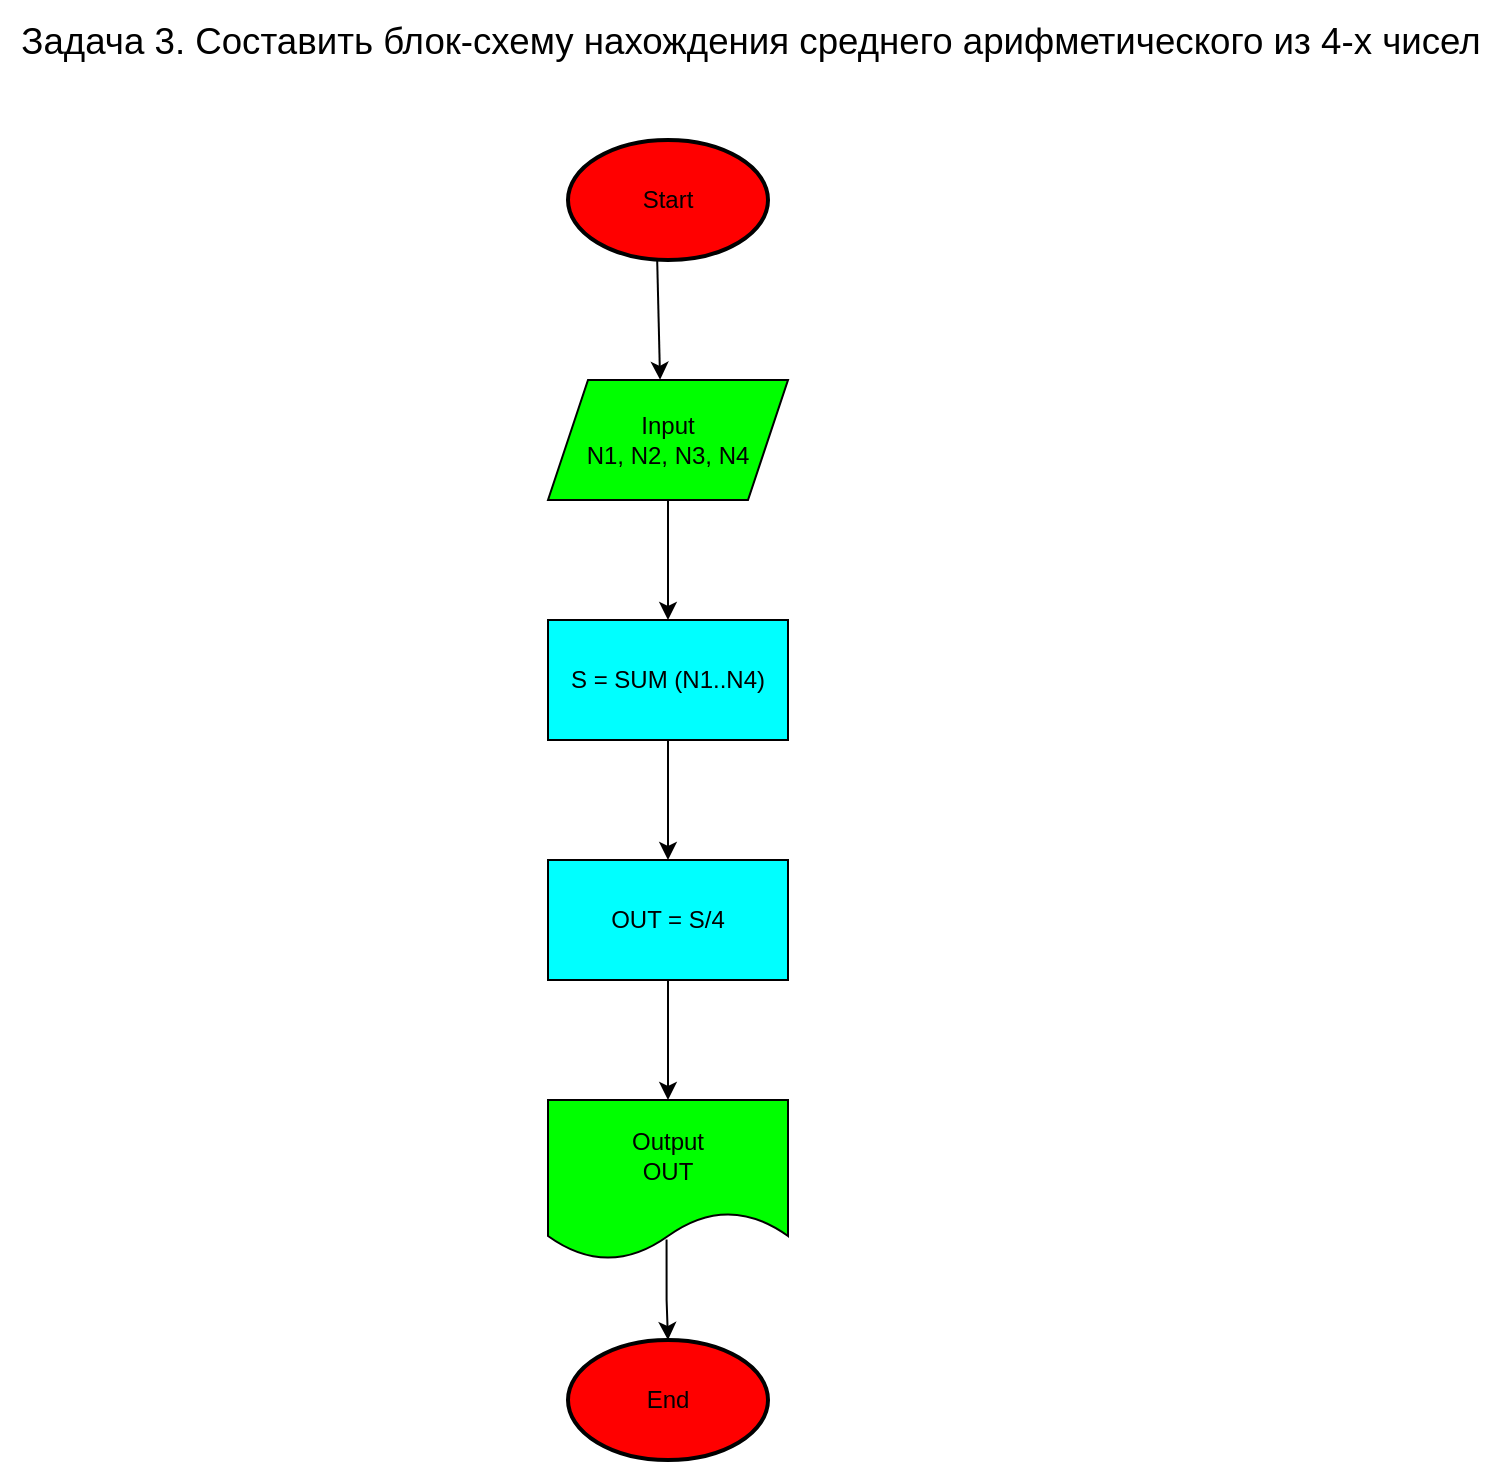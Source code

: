<mxfile version="20.2.0" type="github">
  <diagram id="C5RBs43oDa-KdzZeNtuy" name="Page-1">
    <mxGraphModel dx="914" dy="534" grid="1" gridSize="10" guides="1" tooltips="1" connect="1" arrows="1" fold="1" page="1" pageScale="1" pageWidth="827" pageHeight="1169" math="1" shadow="0">
      <root>
        <mxCell id="WIyWlLk6GJQsqaUBKTNV-0" />
        <mxCell id="WIyWlLk6GJQsqaUBKTNV-1" parent="WIyWlLk6GJQsqaUBKTNV-0" />
        <mxCell id="bkmcW2qwPOxSgzUlpzTJ-0" value="Start" style="strokeWidth=2;html=1;shape=mxgraph.flowchart.start_1;whiteSpace=wrap;fillColor=#FF0000;" vertex="1" parent="WIyWlLk6GJQsqaUBKTNV-1">
          <mxGeometry x="314" y="80" width="100" height="60" as="geometry" />
        </mxCell>
        <mxCell id="bkmcW2qwPOxSgzUlpzTJ-2" value="&lt;span dir=&quot;ltr&quot; role=&quot;presentation&quot; style=&quot;left: 120px; top: 143.288px; font-size: 18.333px; font-family: sans-serif; transform: scaleX(0.999);&quot;&gt;Задача 3. Составить блок-схему нахождения среднего арифметического из 4-х чисел&lt;/span&gt;" style="text;html=1;align=center;verticalAlign=middle;resizable=0;points=[];autosize=1;strokeColor=none;fillColor=none;" vertex="1" parent="WIyWlLk6GJQsqaUBKTNV-1">
          <mxGeometry x="30" y="10" width="750" height="40" as="geometry" />
        </mxCell>
        <mxCell id="bkmcW2qwPOxSgzUlpzTJ-8" value="" style="edgeStyle=orthogonalEdgeStyle;rounded=0;orthogonalLoop=1;jettySize=auto;html=1;" edge="1" parent="WIyWlLk6GJQsqaUBKTNV-1" source="bkmcW2qwPOxSgzUlpzTJ-3" target="bkmcW2qwPOxSgzUlpzTJ-5">
          <mxGeometry relative="1" as="geometry" />
        </mxCell>
        <mxCell id="bkmcW2qwPOxSgzUlpzTJ-3" value="&lt;div&gt;Input&lt;/div&gt;&lt;div&gt;N1, N2, N3, N4&lt;br&gt;&lt;/div&gt;" style="shape=parallelogram;perimeter=parallelogramPerimeter;whiteSpace=wrap;html=1;fixedSize=1;fillColor=#00FF00;" vertex="1" parent="WIyWlLk6GJQsqaUBKTNV-1">
          <mxGeometry x="304" y="200" width="120" height="60" as="geometry" />
        </mxCell>
        <mxCell id="bkmcW2qwPOxSgzUlpzTJ-4" value="" style="endArrow=classic;html=1;rounded=0;exitX=0.446;exitY=1.006;exitDx=0;exitDy=0;exitPerimeter=0;entryX=0.467;entryY=-0.002;entryDx=0;entryDy=0;entryPerimeter=0;" edge="1" parent="WIyWlLk6GJQsqaUBKTNV-1" source="bkmcW2qwPOxSgzUlpzTJ-0" target="bkmcW2qwPOxSgzUlpzTJ-3">
          <mxGeometry width="50" height="50" relative="1" as="geometry">
            <mxPoint x="430" y="210" as="sourcePoint" />
            <mxPoint x="480" y="160" as="targetPoint" />
          </mxGeometry>
        </mxCell>
        <mxCell id="bkmcW2qwPOxSgzUlpzTJ-10" value="" style="edgeStyle=orthogonalEdgeStyle;rounded=0;orthogonalLoop=1;jettySize=auto;html=1;" edge="1" parent="WIyWlLk6GJQsqaUBKTNV-1" source="bkmcW2qwPOxSgzUlpzTJ-5" target="bkmcW2qwPOxSgzUlpzTJ-9">
          <mxGeometry relative="1" as="geometry" />
        </mxCell>
        <mxCell id="bkmcW2qwPOxSgzUlpzTJ-5" value="S = SUM (N1..N4)" style="rounded=0;whiteSpace=wrap;html=1;fillColor=#00FFFF;" vertex="1" parent="WIyWlLk6GJQsqaUBKTNV-1">
          <mxGeometry x="304" y="320" width="120" height="60" as="geometry" />
        </mxCell>
        <mxCell id="bkmcW2qwPOxSgzUlpzTJ-12" value="" style="edgeStyle=orthogonalEdgeStyle;rounded=0;orthogonalLoop=1;jettySize=auto;html=1;fontColor=#00FF00;" edge="1" parent="WIyWlLk6GJQsqaUBKTNV-1" source="bkmcW2qwPOxSgzUlpzTJ-9" target="bkmcW2qwPOxSgzUlpzTJ-11">
          <mxGeometry relative="1" as="geometry" />
        </mxCell>
        <mxCell id="bkmcW2qwPOxSgzUlpzTJ-9" value="OUT = S/4" style="rounded=0;whiteSpace=wrap;html=1;fillColor=#00FFFF;" vertex="1" parent="WIyWlLk6GJQsqaUBKTNV-1">
          <mxGeometry x="304" y="440" width="120" height="60" as="geometry" />
        </mxCell>
        <mxCell id="bkmcW2qwPOxSgzUlpzTJ-14" value="" style="edgeStyle=orthogonalEdgeStyle;rounded=0;orthogonalLoop=1;jettySize=auto;html=1;fontColor=#00FF00;exitX=0.494;exitY=0.872;exitDx=0;exitDy=0;exitPerimeter=0;" edge="1" parent="WIyWlLk6GJQsqaUBKTNV-1" source="bkmcW2qwPOxSgzUlpzTJ-11" target="bkmcW2qwPOxSgzUlpzTJ-13">
          <mxGeometry relative="1" as="geometry" />
        </mxCell>
        <mxCell id="bkmcW2qwPOxSgzUlpzTJ-11" value="&lt;div&gt;Output&lt;/div&gt;&lt;div&gt;OUT&lt;br&gt;&lt;/div&gt;" style="shape=document;whiteSpace=wrap;html=1;boundedLbl=1;fillColor=#00FF00;" vertex="1" parent="WIyWlLk6GJQsqaUBKTNV-1">
          <mxGeometry x="304" y="560" width="120" height="80" as="geometry" />
        </mxCell>
        <mxCell id="bkmcW2qwPOxSgzUlpzTJ-13" value="End" style="strokeWidth=2;html=1;shape=mxgraph.flowchart.start_1;whiteSpace=wrap;fillColor=#FF0000;" vertex="1" parent="WIyWlLk6GJQsqaUBKTNV-1">
          <mxGeometry x="314" y="680" width="100" height="60" as="geometry" />
        </mxCell>
      </root>
    </mxGraphModel>
  </diagram>
</mxfile>
